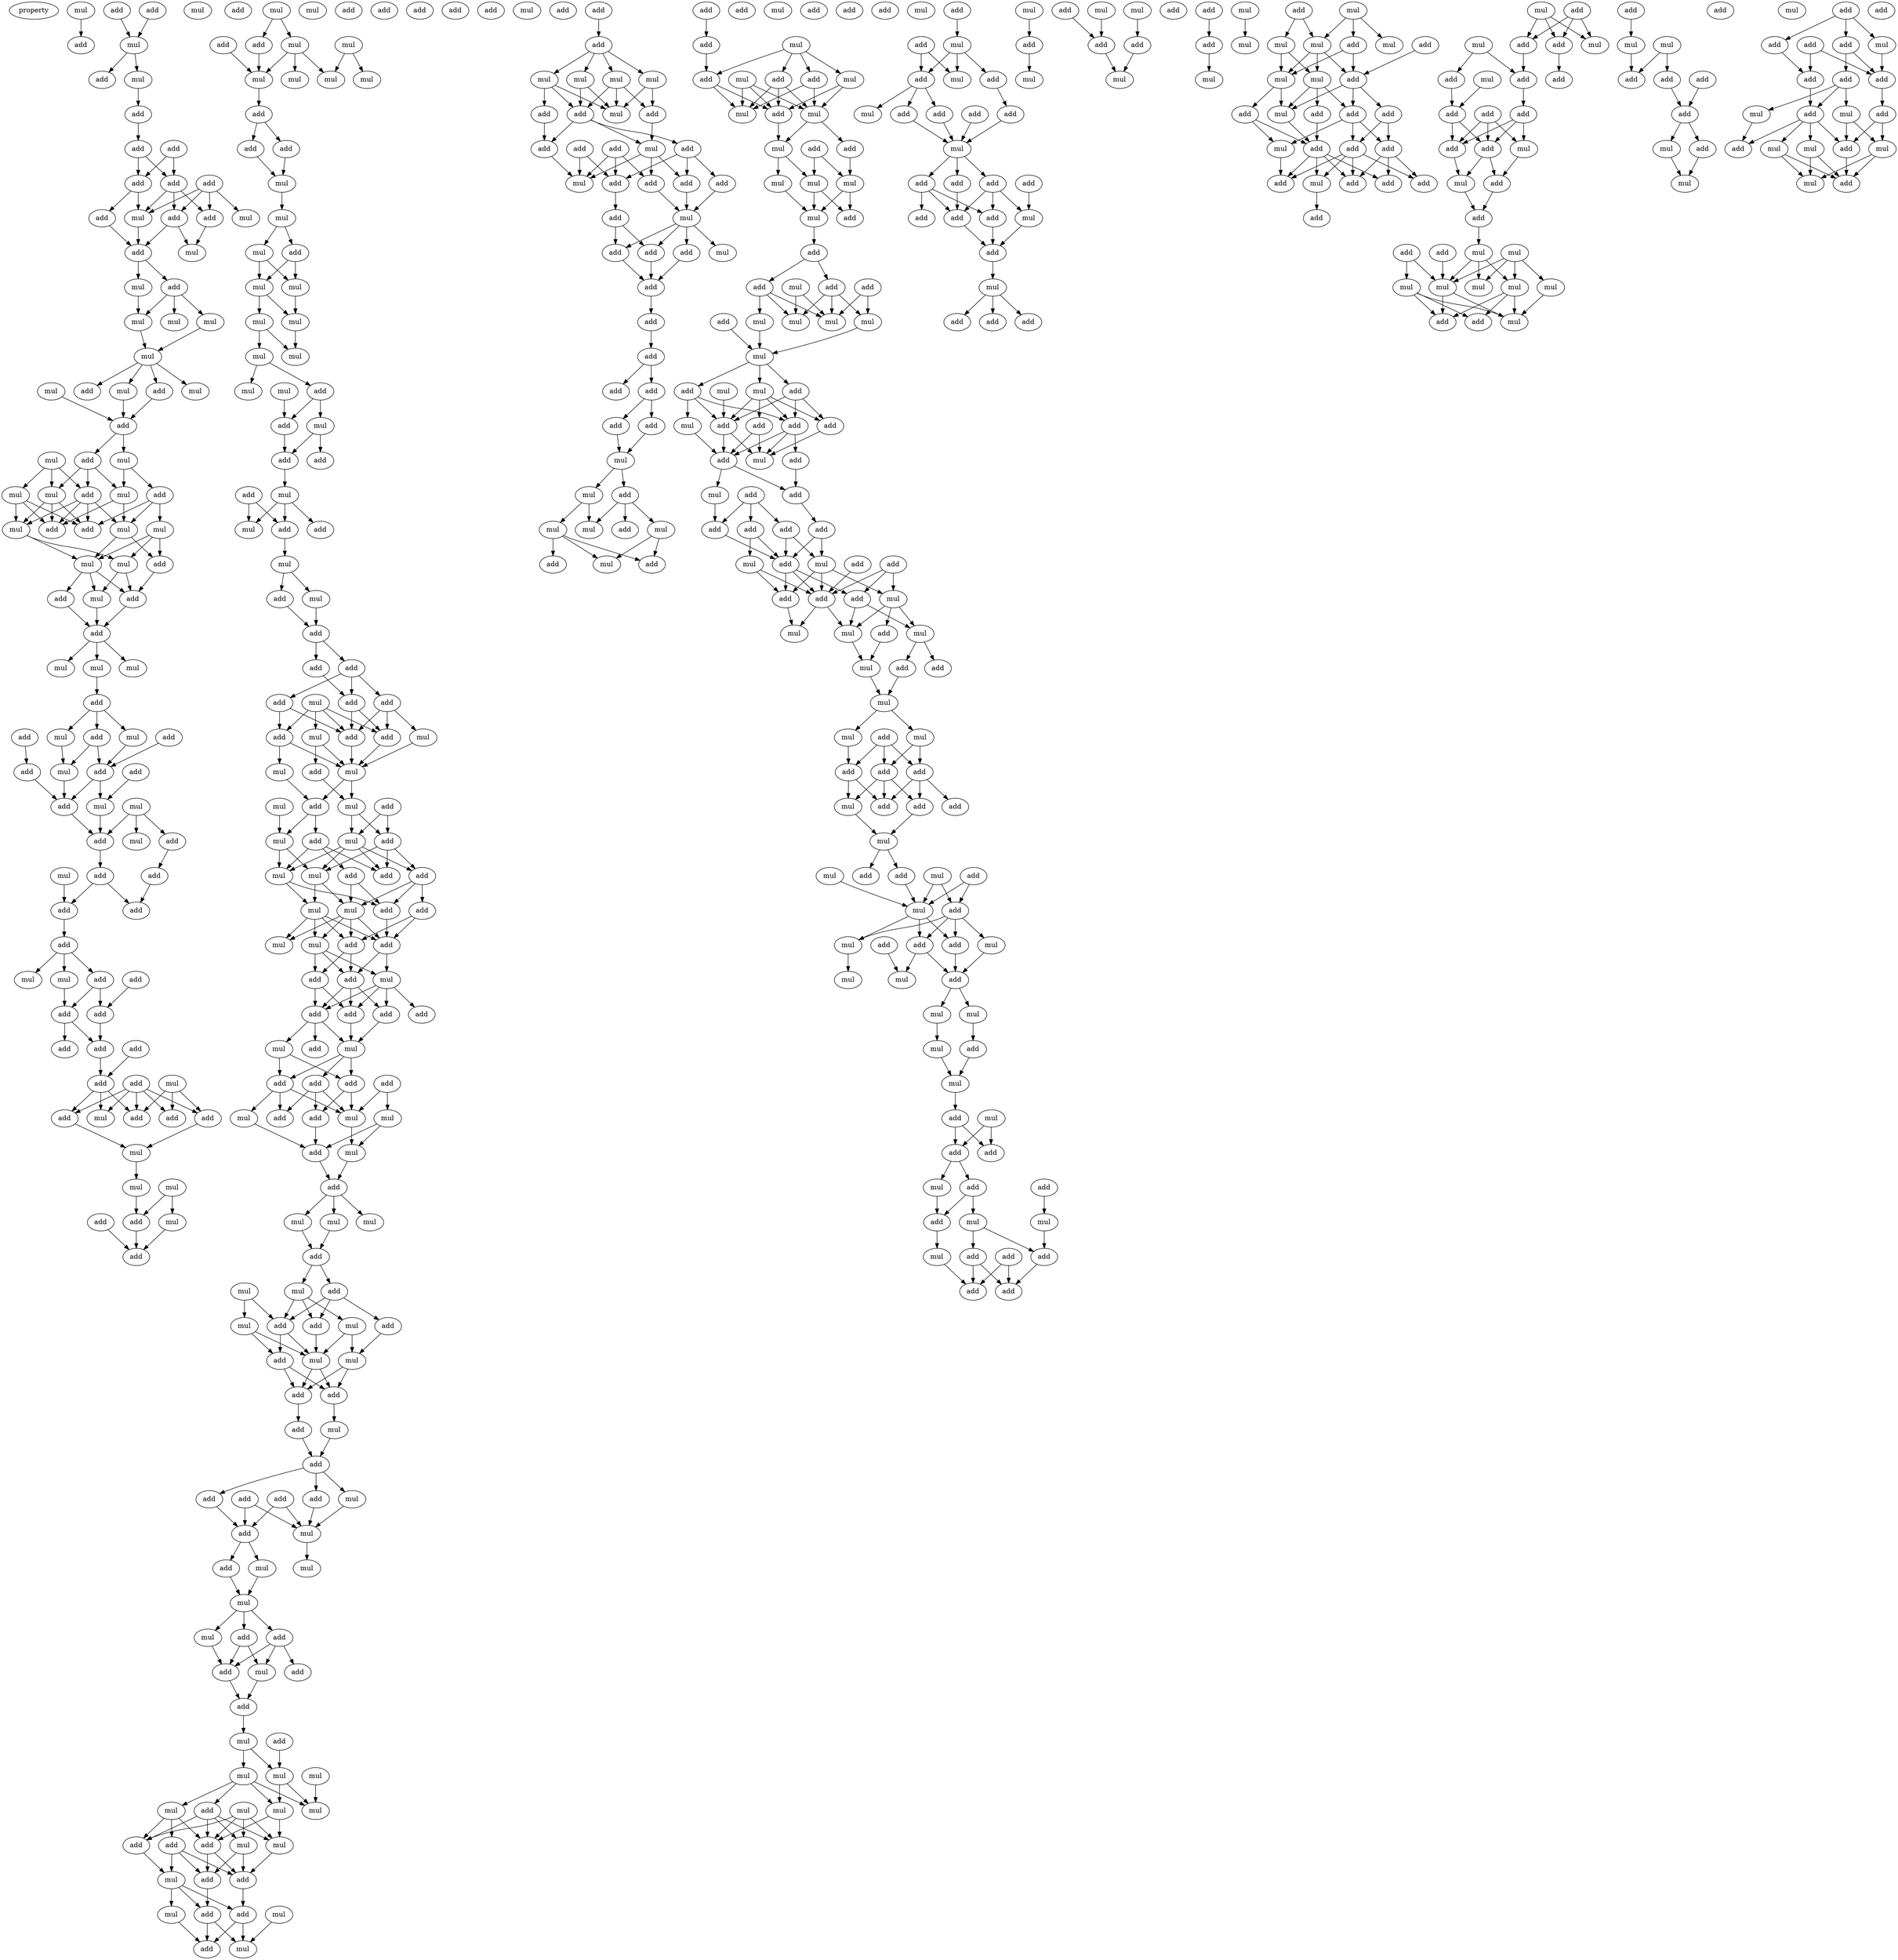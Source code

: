 digraph {
    node [fontcolor=black]
    property [mul=2,lf=1.7]
    0 [ label = mul ];
    1 [ label = add ];
    2 [ label = add ];
    3 [ label = add ];
    4 [ label = mul ];
    5 [ label = add ];
    6 [ label = mul ];
    7 [ label = add ];
    8 [ label = add ];
    9 [ label = add ];
    10 [ label = add ];
    11 [ label = add ];
    12 [ label = add ];
    13 [ label = add ];
    14 [ label = mul ];
    15 [ label = add ];
    16 [ label = add ];
    17 [ label = mul ];
    18 [ label = add ];
    19 [ label = mul ];
    20 [ label = add ];
    21 [ label = mul ];
    22 [ label = mul ];
    23 [ label = mul ];
    24 [ label = mul ];
    25 [ label = mul ];
    26 [ label = mul ];
    27 [ label = mul ];
    28 [ label = mul ];
    29 [ label = add ];
    30 [ label = add ];
    31 [ label = add ];
    32 [ label = mul ];
    33 [ label = mul ];
    34 [ label = add ];
    35 [ label = mul ];
    36 [ label = add ];
    37 [ label = mul ];
    38 [ label = add ];
    39 [ label = mul ];
    40 [ label = mul ];
    41 [ label = mul ];
    42 [ label = mul ];
    43 [ label = add ];
    44 [ label = add ];
    45 [ label = mul ];
    46 [ label = mul ];
    47 [ label = add ];
    48 [ label = add ];
    49 [ label = mul ];
    50 [ label = add ];
    51 [ label = add ];
    52 [ label = mul ];
    53 [ label = mul ];
    54 [ label = mul ];
    55 [ label = mul ];
    56 [ label = add ];
    57 [ label = mul ];
    58 [ label = add ];
    59 [ label = mul ];
    60 [ label = add ];
    61 [ label = add ];
    62 [ label = add ];
    63 [ label = add ];
    64 [ label = add ];
    65 [ label = mul ];
    66 [ label = mul ];
    67 [ label = mul ];
    68 [ label = add ];
    69 [ label = mul ];
    70 [ label = add ];
    71 [ label = add ];
    72 [ label = add ];
    73 [ label = mul ];
    74 [ label = add ];
    75 [ label = add ];
    76 [ label = add ];
    77 [ label = add ];
    78 [ label = add ];
    79 [ label = add ];
    80 [ label = mul ];
    81 [ label = mul ];
    82 [ label = add ];
    83 [ label = add ];
    84 [ label = add ];
    85 [ label = add ];
    86 [ label = add ];
    87 [ label = add ];
    88 [ label = add ];
    89 [ label = add ];
    90 [ label = mul ];
    91 [ label = mul ];
    92 [ label = add ];
    93 [ label = add ];
    94 [ label = add ];
    95 [ label = add ];
    96 [ label = mul ];
    97 [ label = mul ];
    98 [ label = mul ];
    99 [ label = add ];
    100 [ label = add ];
    101 [ label = mul ];
    102 [ label = add ];
    103 [ label = mul ];
    104 [ label = add ];
    105 [ label = add ];
    106 [ label = mul ];
    107 [ label = mul ];
    108 [ label = mul ];
    109 [ label = mul ];
    110 [ label = mul ];
    111 [ label = mul ];
    112 [ label = add ];
    113 [ label = add ];
    114 [ label = add ];
    115 [ label = mul ];
    116 [ label = add ];
    117 [ label = mul ];
    118 [ label = mul ];
    119 [ label = mul ];
    120 [ label = add ];
    121 [ label = add ];
    122 [ label = mul ];
    123 [ label = mul ];
    124 [ label = mul ];
    125 [ label = mul ];
    126 [ label = mul ];
    127 [ label = mul ];
    128 [ label = mul ];
    129 [ label = add ];
    130 [ label = mul ];
    131 [ label = mul ];
    132 [ label = add ];
    133 [ label = add ];
    134 [ label = add ];
    135 [ label = add ];
    136 [ label = mul ];
    137 [ label = add ];
    138 [ label = add ];
    139 [ label = mul ];
    140 [ label = add ];
    141 [ label = mul ];
    142 [ label = add ];
    143 [ label = add ];
    144 [ label = add ];
    145 [ label = mul ];
    146 [ label = add ];
    147 [ label = add ];
    148 [ label = add ];
    149 [ label = add ];
    150 [ label = add ];
    151 [ label = mul ];
    152 [ label = add ];
    153 [ label = mul ];
    154 [ label = mul ];
    155 [ label = add ];
    156 [ label = add ];
    157 [ label = add ];
    158 [ label = mul ];
    159 [ label = mul ];
    160 [ label = add ];
    161 [ label = mul ];
    162 [ label = mul ];
    163 [ label = add ];
    164 [ label = add ];
    165 [ label = mul ];
    166 [ label = mul ];
    167 [ label = add ];
    168 [ label = add ];
    169 [ label = add ];
    170 [ label = mul ];
    171 [ label = mul ];
    172 [ label = add ];
    173 [ label = add ];
    174 [ label = mul ];
    175 [ label = add ];
    176 [ label = mul ];
    177 [ label = add ];
    178 [ label = mul ];
    179 [ label = add ];
    180 [ label = add ];
    181 [ label = mul ];
    182 [ label = add ];
    183 [ label = mul ];
    184 [ label = add ];
    185 [ label = add ];
    186 [ label = add ];
    187 [ label = add ];
    188 [ label = add ];
    189 [ label = add ];
    190 [ label = mul ];
    191 [ label = mul ];
    192 [ label = add ];
    193 [ label = add ];
    194 [ label = add ];
    195 [ label = add ];
    196 [ label = mul ];
    197 [ label = add ];
    198 [ label = add ];
    199 [ label = mul ];
    200 [ label = mul ];
    201 [ label = add ];
    202 [ label = mul ];
    203 [ label = add ];
    204 [ label = mul ];
    205 [ label = mul ];
    206 [ label = mul ];
    207 [ label = mul ];
    208 [ label = add ];
    209 [ label = add ];
    210 [ label = mul ];
    211 [ label = add ];
    212 [ label = mul ];
    213 [ label = mul ];
    214 [ label = mul ];
    215 [ label = add ];
    216 [ label = add ];
    217 [ label = add ];
    218 [ label = mul ];
    219 [ label = add ];
    220 [ label = mul ];
    221 [ label = add ];
    222 [ label = add ];
    223 [ label = add ];
    224 [ label = mul ];
    225 [ label = add ];
    226 [ label = add ];
    227 [ label = add ];
    228 [ label = add ];
    229 [ label = add ];
    230 [ label = mul ];
    231 [ label = mul ];
    232 [ label = add ];
    233 [ label = add ];
    234 [ label = mul ];
    235 [ label = mul ];
    236 [ label = mul ];
    237 [ label = add ];
    238 [ label = mul ];
    239 [ label = add ];
    240 [ label = add ];
    241 [ label = add ];
    242 [ label = mul ];
    243 [ label = add ];
    244 [ label = add ];
    245 [ label = mul ];
    246 [ label = mul ];
    247 [ label = mul ];
    248 [ label = mul ];
    249 [ label = mul ];
    250 [ label = mul ];
    251 [ label = mul ];
    252 [ label = add ];
    253 [ label = mul ];
    254 [ label = add ];
    255 [ label = mul ];
    256 [ label = mul ];
    257 [ label = add ];
    258 [ label = add ];
    259 [ label = add ];
    260 [ label = add ];
    261 [ label = mul ];
    262 [ label = add ];
    263 [ label = mul ];
    264 [ label = mul ];
    265 [ label = add ];
    266 [ label = add ];
    267 [ label = mul ];
    268 [ label = add ];
    269 [ label = add ];
    270 [ label = mul ];
    271 [ label = mul ];
    272 [ label = mul ];
    273 [ label = mul ];
    274 [ label = mul ];
    275 [ label = add ];
    276 [ label = add ];
    277 [ label = add ];
    278 [ label = add ];
    279 [ label = mul ];
    280 [ label = add ];
    281 [ label = add ];
    282 [ label = add ];
    283 [ label = mul ];
    284 [ label = add ];
    285 [ label = add ];
    286 [ label = add ];
    287 [ label = add ];
    288 [ label = mul ];
    289 [ label = add ];
    290 [ label = add ];
    291 [ label = add ];
    292 [ label = mul ];
    293 [ label = add ];
    294 [ label = add ];
    295 [ label = add ];
    296 [ label = add ];
    297 [ label = add ];
    298 [ label = add ];
    299 [ label = add ];
    300 [ label = add ];
    301 [ label = mul ];
    302 [ label = mul ];
    303 [ label = add ];
    304 [ label = mul ];
    305 [ label = mul ];
    306 [ label = add ];
    307 [ label = mul ];
    308 [ label = add ];
    309 [ label = mul ];
    310 [ label = add ];
    311 [ label = add ];
    312 [ label = add ];
    313 [ label = mul ];
    314 [ label = add ];
    315 [ label = mul ];
    316 [ label = add ];
    317 [ label = add ];
    318 [ label = mul ];
    319 [ label = mul ];
    320 [ label = mul ];
    321 [ label = add ];
    322 [ label = add ];
    323 [ label = mul ];
    324 [ label = add ];
    325 [ label = add ];
    326 [ label = mul ];
    327 [ label = mul ];
    328 [ label = mul ];
    329 [ label = mul ];
    330 [ label = add ];
    331 [ label = mul ];
    332 [ label = add ];
    333 [ label = add ];
    334 [ label = add ];
    335 [ label = mul ];
    336 [ label = add ];
    337 [ label = mul ];
    338 [ label = add ];
    339 [ label = mul ];
    340 [ label = mul ];
    341 [ label = mul ];
    342 [ label = mul ];
    343 [ label = mul ];
    344 [ label = add ];
    345 [ label = add ];
    346 [ label = mul ];
    347 [ label = add ];
    348 [ label = mul ];
    349 [ label = add ];
    350 [ label = add ];
    351 [ label = add ];
    352 [ label = add ];
    353 [ label = mul ];
    354 [ label = add ];
    355 [ label = mul ];
    356 [ label = add ];
    357 [ label = add ];
    358 [ label = add ];
    359 [ label = add ];
    360 [ label = add ];
    361 [ label = add ];
    362 [ label = mul ];
    363 [ label = add ];
    364 [ label = add ];
    365 [ label = mul ];
    366 [ label = add ];
    367 [ label = add ];
    368 [ label = add ];
    369 [ label = add ];
    370 [ label = mul ];
    371 [ label = mul ];
    372 [ label = add ];
    373 [ label = mul ];
    374 [ label = mul ];
    375 [ label = add ];
    376 [ label = mul ];
    377 [ label = add ];
    378 [ label = mul ];
    379 [ label = mul ];
    380 [ label = mul ];
    381 [ label = add ];
    382 [ label = add ];
    383 [ label = add ];
    384 [ label = add ];
    385 [ label = add ];
    386 [ label = add ];
    387 [ label = add ];
    388 [ label = mul ];
    389 [ label = mul ];
    390 [ label = add ];
    391 [ label = add ];
    392 [ label = mul ];
    393 [ label = mul ];
    394 [ label = add ];
    395 [ label = add ];
    396 [ label = mul ];
    397 [ label = mul ];
    398 [ label = add ];
    399 [ label = add ];
    400 [ label = add ];
    401 [ label = mul ];
    402 [ label = add ];
    403 [ label = mul ];
    404 [ label = mul ];
    405 [ label = mul ];
    406 [ label = mul ];
    407 [ label = mul ];
    408 [ label = add ];
    409 [ label = add ];
    410 [ label = add ];
    411 [ label = mul ];
    412 [ label = mul ];
    413 [ label = add ];
    414 [ label = add ];
    415 [ label = add ];
    416 [ label = add ];
    417 [ label = add ];
    418 [ label = add ];
    419 [ label = mul ];
    420 [ label = mul ];
    421 [ label = mul ];
    422 [ label = add ];
    423 [ label = add ];
    424 [ label = mul ];
    425 [ label = add ];
    426 [ label = add ];
    427 [ label = mul ];
    428 [ label = add ];
    429 [ label = add ];
    430 [ label = add ];
    431 [ label = add ];
    432 [ label = mul ];
    433 [ label = add ];
    434 [ label = add ];
    435 [ label = mul ];
    436 [ label = add ];
    437 [ label = add ];
    438 [ label = mul ];
    439 [ label = add ];
    440 [ label = add ];
    441 [ label = mul ];
    442 [ label = add ];
    443 [ label = add ];
    444 [ label = add ];
    445 [ label = add ];
    446 [ label = add ];
    447 [ label = add ];
    448 [ label = mul ];
    449 [ label = add ];
    450 [ label = add ];
    451 [ label = mul ];
    452 [ label = add ];
    453 [ label = add ];
    454 [ label = add ];
    455 [ label = mul ];
    456 [ label = add ];
    457 [ label = add ];
    458 [ label = mul ];
    459 [ label = mul ];
    460 [ label = mul ];
    461 [ label = add ];
    462 [ label = add ];
    463 [ label = mul ];
    464 [ label = add ];
    465 [ label = add ];
    466 [ label = add ];
    467 [ label = mul ];
    468 [ label = mul ];
    469 [ label = mul ];
    470 [ label = add ];
    471 [ label = mul ];
    472 [ label = mul ];
    473 [ label = add ];
    474 [ label = mul ];
    475 [ label = add ];
    476 [ label = mul ];
    477 [ label = mul ];
    478 [ label = mul ];
    479 [ label = add ];
    480 [ label = add ];
    481 [ label = mul ];
    482 [ label = add ];
    483 [ label = add ];
    484 [ label = add ];
    485 [ label = mul ];
    486 [ label = add ];
    487 [ label = add ];
    488 [ label = add ];
    489 [ label = add ];
    490 [ label = add ];
    491 [ label = mul ];
    492 [ label = add ];
    493 [ label = add ];
    494 [ label = add ];
    495 [ label = mul ];
    496 [ label = add ];
    497 [ label = add ];
    498 [ label = mul ];
    499 [ label = add ];
    500 [ label = mul ];
    501 [ label = add ];
    502 [ label = add ];
    503 [ label = mul ];
    504 [ label = add ];
    505 [ label = add ];
    506 [ label = add ];
    507 [ label = add ];
    508 [ label = mul ];
    509 [ label = add ];
    510 [ label = add ];
    511 [ label = mul ];
    512 [ label = add ];
    513 [ label = add ];
    514 [ label = add ];
    515 [ label = mul ];
    516 [ label = mul ];
    517 [ label = add ];
    518 [ label = mul ];
    519 [ label = mul ];
    520 [ label = mul ];
    521 [ label = mul ];
    522 [ label = mul ];
    523 [ label = add ];
    524 [ label = mul ];
    525 [ label = add ];
    526 [ label = add ];
    527 [ label = mul ];
    528 [ label = mul ];
    529 [ label = add ];
    530 [ label = add ];
    531 [ label = add ];
    532 [ label = add ];
    533 [ label = mul ];
    534 [ label = add ];
    535 [ label = mul ];
    536 [ label = add ];
    537 [ label = mul ];
    538 [ label = add ];
    539 [ label = add ];
    540 [ label = add ];
    541 [ label = mul ];
    542 [ label = add ];
    543 [ label = add ];
    544 [ label = add ];
    545 [ label = add ];
    546 [ label = add ];
    547 [ label = mul ];
    548 [ label = add ];
    549 [ label = mul ];
    550 [ label = add ];
    551 [ label = add ];
    552 [ label = mul ];
    553 [ label = mul ];
    554 [ label = mul ];
    555 [ label = add ];
    556 [ label = mul ];
    557 [ label = add ];
    0 -> 3 [ name = 0 ];
    1 -> 4 [ name = 1 ];
    2 -> 4 [ name = 2 ];
    4 -> 5 [ name = 3 ];
    4 -> 6 [ name = 4 ];
    6 -> 7 [ name = 5 ];
    7 -> 8 [ name = 6 ];
    8 -> 10 [ name = 7 ];
    8 -> 11 [ name = 8 ];
    9 -> 10 [ name = 9 ];
    9 -> 11 [ name = 10 ];
    10 -> 14 [ name = 11 ];
    10 -> 15 [ name = 12 ];
    11 -> 13 [ name = 13 ];
    11 -> 14 [ name = 14 ];
    11 -> 16 [ name = 15 ];
    12 -> 13 [ name = 16 ];
    12 -> 14 [ name = 17 ];
    12 -> 16 [ name = 18 ];
    12 -> 17 [ name = 19 ];
    13 -> 18 [ name = 20 ];
    13 -> 19 [ name = 21 ];
    14 -> 18 [ name = 22 ];
    15 -> 18 [ name = 23 ];
    16 -> 19 [ name = 24 ];
    18 -> 20 [ name = 25 ];
    18 -> 21 [ name = 26 ];
    20 -> 22 [ name = 27 ];
    20 -> 23 [ name = 28 ];
    20 -> 24 [ name = 29 ];
    21 -> 22 [ name = 30 ];
    22 -> 25 [ name = 31 ];
    23 -> 25 [ name = 32 ];
    25 -> 27 [ name = 33 ];
    25 -> 28 [ name = 34 ];
    25 -> 29 [ name = 35 ];
    25 -> 30 [ name = 36 ];
    26 -> 31 [ name = 37 ];
    27 -> 31 [ name = 38 ];
    30 -> 31 [ name = 39 ];
    31 -> 33 [ name = 40 ];
    31 -> 34 [ name = 41 ];
    32 -> 37 [ name = 42 ];
    32 -> 38 [ name = 43 ];
    32 -> 39 [ name = 44 ];
    33 -> 35 [ name = 45 ];
    33 -> 36 [ name = 46 ];
    34 -> 35 [ name = 47 ];
    34 -> 37 [ name = 48 ];
    34 -> 38 [ name = 49 ];
    35 -> 40 [ name = 50 ];
    35 -> 43 [ name = 51 ];
    36 -> 40 [ name = 52 ];
    36 -> 42 [ name = 53 ];
    36 -> 44 [ name = 54 ];
    37 -> 41 [ name = 55 ];
    37 -> 43 [ name = 56 ];
    37 -> 44 [ name = 57 ];
    38 -> 40 [ name = 58 ];
    38 -> 41 [ name = 59 ];
    38 -> 43 [ name = 60 ];
    38 -> 44 [ name = 61 ];
    39 -> 41 [ name = 62 ];
    39 -> 43 [ name = 63 ];
    39 -> 44 [ name = 64 ];
    40 -> 46 [ name = 65 ];
    40 -> 47 [ name = 66 ];
    41 -> 45 [ name = 67 ];
    41 -> 46 [ name = 68 ];
    42 -> 45 [ name = 69 ];
    42 -> 46 [ name = 70 ];
    42 -> 47 [ name = 71 ];
    45 -> 48 [ name = 72 ];
    45 -> 49 [ name = 73 ];
    46 -> 48 [ name = 74 ];
    46 -> 49 [ name = 75 ];
    46 -> 50 [ name = 76 ];
    47 -> 48 [ name = 77 ];
    48 -> 51 [ name = 78 ];
    49 -> 51 [ name = 79 ];
    50 -> 51 [ name = 80 ];
    51 -> 52 [ name = 81 ];
    51 -> 54 [ name = 82 ];
    51 -> 55 [ name = 83 ];
    54 -> 56 [ name = 84 ];
    56 -> 57 [ name = 85 ];
    56 -> 59 [ name = 86 ];
    56 -> 60 [ name = 87 ];
    57 -> 65 [ name = 88 ];
    58 -> 64 [ name = 89 ];
    59 -> 64 [ name = 90 ];
    60 -> 64 [ name = 91 ];
    60 -> 65 [ name = 92 ];
    61 -> 63 [ name = 93 ];
    62 -> 67 [ name = 94 ];
    63 -> 68 [ name = 95 ];
    64 -> 67 [ name = 96 ];
    64 -> 68 [ name = 97 ];
    65 -> 68 [ name = 98 ];
    66 -> 69 [ name = 99 ];
    66 -> 70 [ name = 100 ];
    66 -> 71 [ name = 101 ];
    67 -> 70 [ name = 102 ];
    68 -> 70 [ name = 103 ];
    70 -> 72 [ name = 104 ];
    71 -> 74 [ name = 105 ];
    72 -> 75 [ name = 106 ];
    72 -> 76 [ name = 107 ];
    73 -> 75 [ name = 108 ];
    74 -> 76 [ name = 109 ];
    75 -> 78 [ name = 110 ];
    78 -> 80 [ name = 111 ];
    78 -> 81 [ name = 112 ];
    78 -> 82 [ name = 113 ];
    79 -> 84 [ name = 114 ];
    81 -> 83 [ name = 115 ];
    82 -> 83 [ name = 116 ];
    82 -> 84 [ name = 117 ];
    83 -> 85 [ name = 118 ];
    83 -> 87 [ name = 119 ];
    84 -> 87 [ name = 120 ];
    86 -> 88 [ name = 121 ];
    87 -> 88 [ name = 122 ];
    88 -> 91 [ name = 123 ];
    88 -> 92 [ name = 124 ];
    88 -> 94 [ name = 125 ];
    89 -> 91 [ name = 126 ];
    89 -> 92 [ name = 127 ];
    89 -> 93 [ name = 128 ];
    89 -> 94 [ name = 129 ];
    89 -> 95 [ name = 130 ];
    90 -> 93 [ name = 131 ];
    90 -> 94 [ name = 132 ];
    90 -> 95 [ name = 133 ];
    92 -> 96 [ name = 134 ];
    95 -> 96 [ name = 135 ];
    96 -> 98 [ name = 136 ];
    97 -> 100 [ name = 137 ];
    97 -> 101 [ name = 138 ];
    98 -> 100 [ name = 139 ];
    99 -> 102 [ name = 140 ];
    100 -> 102 [ name = 141 ];
    101 -> 102 [ name = 142 ];
    103 -> 105 [ name = 143 ];
    103 -> 107 [ name = 144 ];
    104 -> 109 [ name = 145 ];
    105 -> 109 [ name = 146 ];
    106 -> 110 [ name = 147 ];
    106 -> 111 [ name = 148 ];
    107 -> 108 [ name = 149 ];
    107 -> 109 [ name = 150 ];
    107 -> 111 [ name = 151 ];
    109 -> 112 [ name = 152 ];
    112 -> 113 [ name = 153 ];
    112 -> 114 [ name = 154 ];
    113 -> 117 [ name = 155 ];
    114 -> 117 [ name = 156 ];
    117 -> 118 [ name = 157 ];
    118 -> 119 [ name = 158 ];
    118 -> 120 [ name = 159 ];
    119 -> 122 [ name = 160 ];
    119 -> 123 [ name = 161 ];
    120 -> 122 [ name = 162 ];
    120 -> 123 [ name = 163 ];
    122 -> 125 [ name = 164 ];
    123 -> 124 [ name = 165 ];
    123 -> 125 [ name = 166 ];
    124 -> 126 [ name = 167 ];
    124 -> 127 [ name = 168 ];
    125 -> 127 [ name = 169 ];
    126 -> 129 [ name = 170 ];
    126 -> 130 [ name = 171 ];
    128 -> 132 [ name = 172 ];
    129 -> 131 [ name = 173 ];
    129 -> 132 [ name = 174 ];
    131 -> 133 [ name = 175 ];
    131 -> 134 [ name = 176 ];
    132 -> 134 [ name = 177 ];
    134 -> 136 [ name = 178 ];
    135 -> 137 [ name = 179 ];
    135 -> 139 [ name = 180 ];
    136 -> 137 [ name = 181 ];
    136 -> 139 [ name = 182 ];
    136 -> 140 [ name = 183 ];
    137 -> 141 [ name = 184 ];
    141 -> 142 [ name = 185 ];
    141 -> 145 [ name = 186 ];
    142 -> 146 [ name = 187 ];
    145 -> 146 [ name = 188 ];
    146 -> 147 [ name = 189 ];
    146 -> 148 [ name = 190 ];
    147 -> 149 [ name = 191 ];
    147 -> 150 [ name = 192 ];
    147 -> 152 [ name = 193 ];
    148 -> 150 [ name = 194 ];
    149 -> 153 [ name = 195 ];
    149 -> 155 [ name = 196 ];
    149 -> 156 [ name = 197 ];
    150 -> 155 [ name = 198 ];
    150 -> 156 [ name = 199 ];
    151 -> 154 [ name = 200 ];
    151 -> 155 [ name = 201 ];
    151 -> 156 [ name = 202 ];
    151 -> 157 [ name = 203 ];
    152 -> 155 [ name = 204 ];
    152 -> 157 [ name = 205 ];
    153 -> 158 [ name = 206 ];
    154 -> 158 [ name = 207 ];
    154 -> 160 [ name = 208 ];
    155 -> 158 [ name = 209 ];
    156 -> 158 [ name = 210 ];
    157 -> 158 [ name = 211 ];
    157 -> 159 [ name = 212 ];
    158 -> 161 [ name = 213 ];
    158 -> 163 [ name = 214 ];
    159 -> 163 [ name = 215 ];
    160 -> 161 [ name = 216 ];
    161 -> 166 [ name = 217 ];
    161 -> 168 [ name = 218 ];
    162 -> 165 [ name = 219 ];
    163 -> 165 [ name = 220 ];
    163 -> 167 [ name = 221 ];
    164 -> 166 [ name = 222 ];
    164 -> 168 [ name = 223 ];
    165 -> 170 [ name = 224 ];
    165 -> 171 [ name = 225 ];
    166 -> 170 [ name = 226 ];
    166 -> 171 [ name = 227 ];
    166 -> 172 [ name = 228 ];
    166 -> 173 [ name = 229 ];
    167 -> 169 [ name = 230 ];
    167 -> 171 [ name = 231 ];
    167 -> 173 [ name = 232 ];
    168 -> 170 [ name = 233 ];
    168 -> 172 [ name = 234 ];
    168 -> 173 [ name = 235 ];
    169 -> 176 [ name = 236 ];
    169 -> 177 [ name = 237 ];
    170 -> 174 [ name = 238 ];
    170 -> 176 [ name = 239 ];
    171 -> 174 [ name = 240 ];
    171 -> 177 [ name = 241 ];
    172 -> 175 [ name = 242 ];
    172 -> 176 [ name = 243 ];
    172 -> 177 [ name = 244 ];
    174 -> 178 [ name = 245 ];
    174 -> 179 [ name = 246 ];
    174 -> 180 [ name = 247 ];
    174 -> 181 [ name = 248 ];
    175 -> 179 [ name = 249 ];
    175 -> 180 [ name = 250 ];
    176 -> 178 [ name = 251 ];
    176 -> 179 [ name = 252 ];
    176 -> 180 [ name = 253 ];
    176 -> 181 [ name = 254 ];
    177 -> 179 [ name = 255 ];
    179 -> 183 [ name = 256 ];
    179 -> 184 [ name = 257 ];
    180 -> 182 [ name = 258 ];
    180 -> 184 [ name = 259 ];
    181 -> 182 [ name = 260 ];
    181 -> 183 [ name = 261 ];
    181 -> 184 [ name = 262 ];
    182 -> 185 [ name = 263 ];
    182 -> 188 [ name = 264 ];
    183 -> 185 [ name = 265 ];
    183 -> 186 [ name = 266 ];
    183 -> 187 [ name = 267 ];
    183 -> 188 [ name = 268 ];
    184 -> 185 [ name = 269 ];
    184 -> 187 [ name = 270 ];
    184 -> 188 [ name = 271 ];
    185 -> 191 [ name = 272 ];
    187 -> 191 [ name = 273 ];
    188 -> 189 [ name = 274 ];
    188 -> 190 [ name = 275 ];
    188 -> 191 [ name = 276 ];
    190 -> 192 [ name = 277 ];
    190 -> 193 [ name = 278 ];
    191 -> 192 [ name = 279 ];
    191 -> 193 [ name = 280 ];
    191 -> 195 [ name = 281 ];
    192 -> 196 [ name = 282 ];
    192 -> 198 [ name = 283 ];
    193 -> 196 [ name = 284 ];
    193 -> 197 [ name = 285 ];
    193 -> 199 [ name = 286 ];
    194 -> 196 [ name = 287 ];
    194 -> 200 [ name = 288 ];
    195 -> 196 [ name = 289 ];
    195 -> 197 [ name = 290 ];
    195 -> 198 [ name = 291 ];
    196 -> 202 [ name = 292 ];
    198 -> 201 [ name = 293 ];
    199 -> 201 [ name = 294 ];
    200 -> 201 [ name = 295 ];
    200 -> 202 [ name = 296 ];
    201 -> 203 [ name = 297 ];
    202 -> 203 [ name = 298 ];
    203 -> 204 [ name = 299 ];
    203 -> 206 [ name = 300 ];
    203 -> 207 [ name = 301 ];
    204 -> 209 [ name = 302 ];
    207 -> 209 [ name = 303 ];
    209 -> 210 [ name = 304 ];
    209 -> 211 [ name = 305 ];
    210 -> 213 [ name = 306 ];
    210 -> 216 [ name = 307 ];
    210 -> 217 [ name = 308 ];
    211 -> 215 [ name = 309 ];
    211 -> 216 [ name = 310 ];
    211 -> 217 [ name = 311 ];
    212 -> 214 [ name = 312 ];
    212 -> 216 [ name = 313 ];
    213 -> 218 [ name = 314 ];
    213 -> 220 [ name = 315 ];
    214 -> 218 [ name = 316 ];
    214 -> 219 [ name = 317 ];
    215 -> 220 [ name = 318 ];
    216 -> 218 [ name = 319 ];
    216 -> 219 [ name = 320 ];
    217 -> 218 [ name = 321 ];
    218 -> 221 [ name = 322 ];
    218 -> 222 [ name = 323 ];
    219 -> 221 [ name = 324 ];
    219 -> 222 [ name = 325 ];
    220 -> 221 [ name = 326 ];
    220 -> 222 [ name = 327 ];
    221 -> 224 [ name = 328 ];
    222 -> 223 [ name = 329 ];
    223 -> 225 [ name = 330 ];
    224 -> 225 [ name = 331 ];
    225 -> 228 [ name = 332 ];
    225 -> 229 [ name = 333 ];
    225 -> 230 [ name = 334 ];
    226 -> 231 [ name = 335 ];
    226 -> 232 [ name = 336 ];
    227 -> 231 [ name = 337 ];
    227 -> 232 [ name = 338 ];
    228 -> 231 [ name = 339 ];
    229 -> 232 [ name = 340 ];
    230 -> 231 [ name = 341 ];
    231 -> 234 [ name = 342 ];
    232 -> 233 [ name = 343 ];
    232 -> 235 [ name = 344 ];
    233 -> 236 [ name = 345 ];
    235 -> 236 [ name = 346 ];
    236 -> 237 [ name = 347 ];
    236 -> 238 [ name = 348 ];
    236 -> 239 [ name = 349 ];
    237 -> 240 [ name = 350 ];
    237 -> 241 [ name = 351 ];
    237 -> 242 [ name = 352 ];
    238 -> 240 [ name = 353 ];
    239 -> 240 [ name = 354 ];
    239 -> 242 [ name = 355 ];
    240 -> 243 [ name = 356 ];
    242 -> 243 [ name = 357 ];
    243 -> 245 [ name = 358 ];
    244 -> 247 [ name = 359 ];
    245 -> 246 [ name = 360 ];
    245 -> 247 [ name = 361 ];
    246 -> 249 [ name = 362 ];
    246 -> 251 [ name = 363 ];
    246 -> 252 [ name = 364 ];
    246 -> 253 [ name = 365 ];
    247 -> 251 [ name = 366 ];
    247 -> 253 [ name = 367 ];
    248 -> 251 [ name = 368 ];
    249 -> 254 [ name = 369 ];
    249 -> 257 [ name = 370 ];
    249 -> 258 [ name = 371 ];
    250 -> 255 [ name = 372 ];
    250 -> 256 [ name = 373 ];
    250 -> 257 [ name = 374 ];
    250 -> 258 [ name = 375 ];
    252 -> 255 [ name = 376 ];
    252 -> 256 [ name = 377 ];
    252 -> 257 [ name = 378 ];
    252 -> 258 [ name = 379 ];
    253 -> 255 [ name = 380 ];
    253 -> 257 [ name = 381 ];
    254 -> 259 [ name = 382 ];
    254 -> 260 [ name = 383 ];
    254 -> 261 [ name = 384 ];
    255 -> 259 [ name = 385 ];
    256 -> 259 [ name = 386 ];
    256 -> 260 [ name = 387 ];
    257 -> 259 [ name = 388 ];
    257 -> 260 [ name = 389 ];
    258 -> 261 [ name = 390 ];
    259 -> 262 [ name = 391 ];
    260 -> 265 [ name = 392 ];
    261 -> 262 [ name = 393 ];
    261 -> 263 [ name = 394 ];
    261 -> 265 [ name = 395 ];
    262 -> 266 [ name = 396 ];
    262 -> 267 [ name = 397 ];
    263 -> 266 [ name = 398 ];
    264 -> 267 [ name = 399 ];
    265 -> 266 [ name = 400 ];
    265 -> 267 [ name = 401 ];
    268 -> 269 [ name = 402 ];
    269 -> 270 [ name = 403 ];
    269 -> 271 [ name = 404 ];
    269 -> 272 [ name = 405 ];
    269 -> 273 [ name = 406 ];
    270 -> 274 [ name = 407 ];
    270 -> 275 [ name = 408 ];
    271 -> 274 [ name = 409 ];
    271 -> 276 [ name = 410 ];
    272 -> 274 [ name = 411 ];
    272 -> 275 [ name = 412 ];
    272 -> 276 [ name = 413 ];
    273 -> 274 [ name = 414 ];
    273 -> 276 [ name = 415 ];
    273 -> 277 [ name = 416 ];
    275 -> 279 [ name = 417 ];
    276 -> 278 [ name = 418 ];
    276 -> 279 [ name = 419 ];
    276 -> 281 [ name = 420 ];
    277 -> 281 [ name = 421 ];
    278 -> 284 [ name = 422 ];
    278 -> 286 [ name = 423 ];
    278 -> 287 [ name = 424 ];
    279 -> 283 [ name = 425 ];
    279 -> 285 [ name = 426 ];
    279 -> 286 [ name = 427 ];
    280 -> 283 [ name = 428 ];
    280 -> 284 [ name = 429 ];
    281 -> 283 [ name = 430 ];
    282 -> 283 [ name = 431 ];
    282 -> 284 [ name = 432 ];
    282 -> 285 [ name = 433 ];
    284 -> 289 [ name = 434 ];
    285 -> 288 [ name = 435 ];
    286 -> 288 [ name = 436 ];
    287 -> 288 [ name = 437 ];
    288 -> 290 [ name = 438 ];
    288 -> 291 [ name = 439 ];
    288 -> 292 [ name = 440 ];
    288 -> 293 [ name = 441 ];
    289 -> 290 [ name = 442 ];
    289 -> 293 [ name = 443 ];
    290 -> 294 [ name = 444 ];
    291 -> 294 [ name = 445 ];
    293 -> 294 [ name = 446 ];
    294 -> 295 [ name = 447 ];
    295 -> 296 [ name = 448 ];
    296 -> 297 [ name = 449 ];
    296 -> 298 [ name = 450 ];
    298 -> 299 [ name = 451 ];
    298 -> 300 [ name = 452 ];
    299 -> 301 [ name = 453 ];
    300 -> 301 [ name = 454 ];
    301 -> 302 [ name = 455 ];
    301 -> 303 [ name = 456 ];
    302 -> 304 [ name = 457 ];
    302 -> 305 [ name = 458 ];
    303 -> 304 [ name = 459 ];
    303 -> 306 [ name = 460 ];
    303 -> 307 [ name = 461 ];
    305 -> 308 [ name = 462 ];
    305 -> 309 [ name = 463 ];
    305 -> 310 [ name = 464 ];
    307 -> 308 [ name = 465 ];
    307 -> 309 [ name = 466 ];
    311 -> 312 [ name = 467 ];
    312 -> 317 [ name = 468 ];
    313 -> 314 [ name = 469 ];
    313 -> 316 [ name = 470 ];
    313 -> 317 [ name = 471 ];
    313 -> 318 [ name = 472 ];
    314 -> 319 [ name = 473 ];
    314 -> 320 [ name = 474 ];
    314 -> 321 [ name = 475 ];
    315 -> 319 [ name = 476 ];
    315 -> 320 [ name = 477 ];
    315 -> 321 [ name = 478 ];
    316 -> 319 [ name = 479 ];
    316 -> 320 [ name = 480 ];
    317 -> 319 [ name = 481 ];
    317 -> 321 [ name = 482 ];
    318 -> 320 [ name = 483 ];
    318 -> 321 [ name = 484 ];
    320 -> 323 [ name = 485 ];
    320 -> 325 [ name = 486 ];
    321 -> 323 [ name = 487 ];
    323 -> 327 [ name = 488 ];
    323 -> 328 [ name = 489 ];
    324 -> 326 [ name = 490 ];
    324 -> 328 [ name = 491 ];
    325 -> 326 [ name = 492 ];
    326 -> 329 [ name = 493 ];
    326 -> 330 [ name = 494 ];
    327 -> 329 [ name = 495 ];
    328 -> 329 [ name = 496 ];
    328 -> 330 [ name = 497 ];
    329 -> 332 [ name = 498 ];
    332 -> 333 [ name = 499 ];
    332 -> 336 [ name = 500 ];
    333 -> 337 [ name = 501 ];
    333 -> 339 [ name = 502 ];
    333 -> 341 [ name = 503 ];
    334 -> 339 [ name = 504 ];
    334 -> 340 [ name = 505 ];
    335 -> 337 [ name = 506 ];
    335 -> 339 [ name = 507 ];
    336 -> 337 [ name = 508 ];
    336 -> 339 [ name = 509 ];
    336 -> 340 [ name = 510 ];
    338 -> 342 [ name = 511 ];
    340 -> 342 [ name = 512 ];
    341 -> 342 [ name = 513 ];
    342 -> 343 [ name = 514 ];
    342 -> 344 [ name = 515 ];
    342 -> 345 [ name = 516 ];
    343 -> 347 [ name = 517 ];
    343 -> 349 [ name = 518 ];
    343 -> 350 [ name = 519 ];
    343 -> 351 [ name = 520 ];
    344 -> 348 [ name = 521 ];
    344 -> 349 [ name = 522 ];
    344 -> 350 [ name = 523 ];
    345 -> 349 [ name = 524 ];
    345 -> 350 [ name = 525 ];
    345 -> 351 [ name = 526 ];
    346 -> 350 [ name = 527 ];
    347 -> 352 [ name = 528 ];
    347 -> 353 [ name = 529 ];
    348 -> 352 [ name = 530 ];
    349 -> 352 [ name = 531 ];
    349 -> 353 [ name = 532 ];
    349 -> 354 [ name = 533 ];
    350 -> 352 [ name = 534 ];
    350 -> 353 [ name = 535 ];
    351 -> 353 [ name = 536 ];
    352 -> 355 [ name = 537 ];
    352 -> 356 [ name = 538 ];
    354 -> 356 [ name = 539 ];
    355 -> 358 [ name = 540 ];
    356 -> 360 [ name = 541 ];
    357 -> 358 [ name = 542 ];
    357 -> 359 [ name = 543 ];
    357 -> 361 [ name = 544 ];
    358 -> 366 [ name = 545 ];
    359 -> 365 [ name = 546 ];
    359 -> 366 [ name = 547 ];
    360 -> 362 [ name = 548 ];
    360 -> 366 [ name = 549 ];
    361 -> 362 [ name = 550 ];
    361 -> 366 [ name = 551 ];
    362 -> 367 [ name = 552 ];
    362 -> 369 [ name = 553 ];
    362 -> 370 [ name = 554 ];
    363 -> 368 [ name = 555 ];
    363 -> 369 [ name = 556 ];
    363 -> 370 [ name = 557 ];
    364 -> 369 [ name = 558 ];
    365 -> 367 [ name = 559 ];
    365 -> 369 [ name = 560 ];
    366 -> 367 [ name = 561 ];
    366 -> 368 [ name = 562 ];
    366 -> 369 [ name = 563 ];
    367 -> 374 [ name = 564 ];
    368 -> 371 [ name = 565 ];
    368 -> 373 [ name = 566 ];
    369 -> 373 [ name = 567 ];
    369 -> 374 [ name = 568 ];
    370 -> 371 [ name = 569 ];
    370 -> 372 [ name = 570 ];
    370 -> 373 [ name = 571 ];
    371 -> 375 [ name = 572 ];
    371 -> 377 [ name = 573 ];
    372 -> 376 [ name = 574 ];
    373 -> 376 [ name = 575 ];
    376 -> 378 [ name = 576 ];
    377 -> 378 [ name = 577 ];
    378 -> 379 [ name = 578 ];
    378 -> 380 [ name = 579 ];
    379 -> 382 [ name = 580 ];
    379 -> 383 [ name = 581 ];
    380 -> 384 [ name = 582 ];
    381 -> 382 [ name = 583 ];
    381 -> 383 [ name = 584 ];
    381 -> 384 [ name = 585 ];
    382 -> 385 [ name = 586 ];
    382 -> 386 [ name = 587 ];
    382 -> 388 [ name = 588 ];
    383 -> 385 [ name = 589 ];
    383 -> 386 [ name = 590 ];
    383 -> 387 [ name = 591 ];
    384 -> 386 [ name = 592 ];
    384 -> 388 [ name = 593 ];
    385 -> 389 [ name = 594 ];
    388 -> 389 [ name = 595 ];
    389 -> 391 [ name = 596 ];
    389 -> 394 [ name = 597 ];
    390 -> 395 [ name = 598 ];
    390 -> 396 [ name = 599 ];
    392 -> 396 [ name = 600 ];
    393 -> 395 [ name = 601 ];
    393 -> 396 [ name = 602 ];
    394 -> 396 [ name = 603 ];
    395 -> 397 [ name = 604 ];
    395 -> 398 [ name = 605 ];
    395 -> 400 [ name = 606 ];
    395 -> 401 [ name = 607 ];
    396 -> 398 [ name = 608 ];
    396 -> 400 [ name = 609 ];
    396 -> 401 [ name = 610 ];
    397 -> 402 [ name = 611 ];
    398 -> 402 [ name = 612 ];
    399 -> 403 [ name = 613 ];
    400 -> 402 [ name = 614 ];
    400 -> 403 [ name = 615 ];
    401 -> 404 [ name = 616 ];
    402 -> 405 [ name = 617 ];
    402 -> 406 [ name = 618 ];
    405 -> 407 [ name = 619 ];
    406 -> 408 [ name = 620 ];
    407 -> 411 [ name = 621 ];
    408 -> 411 [ name = 622 ];
    411 -> 413 [ name = 623 ];
    412 -> 415 [ name = 624 ];
    412 -> 416 [ name = 625 ];
    413 -> 415 [ name = 626 ];
    413 -> 416 [ name = 627 ];
    415 -> 418 [ name = 628 ];
    415 -> 419 [ name = 629 ];
    417 -> 420 [ name = 630 ];
    418 -> 421 [ name = 631 ];
    418 -> 422 [ name = 632 ];
    419 -> 422 [ name = 633 ];
    420 -> 423 [ name = 634 ];
    421 -> 423 [ name = 635 ];
    421 -> 425 [ name = 636 ];
    422 -> 424 [ name = 637 ];
    423 -> 428 [ name = 638 ];
    424 -> 429 [ name = 639 ];
    425 -> 428 [ name = 640 ];
    425 -> 429 [ name = 641 ];
    426 -> 428 [ name = 642 ];
    426 -> 429 [ name = 643 ];
    430 -> 432 [ name = 644 ];
    431 -> 434 [ name = 645 ];
    431 -> 435 [ name = 646 ];
    432 -> 433 [ name = 647 ];
    432 -> 434 [ name = 648 ];
    432 -> 435 [ name = 649 ];
    433 -> 436 [ name = 650 ];
    434 -> 438 [ name = 651 ];
    434 -> 439 [ name = 652 ];
    434 -> 440 [ name = 653 ];
    436 -> 441 [ name = 654 ];
    437 -> 441 [ name = 655 ];
    439 -> 441 [ name = 656 ];
    440 -> 441 [ name = 657 ];
    441 -> 442 [ name = 658 ];
    441 -> 443 [ name = 659 ];
    441 -> 445 [ name = 660 ];
    442 -> 446 [ name = 661 ];
    443 -> 446 [ name = 662 ];
    443 -> 447 [ name = 663 ];
    443 -> 449 [ name = 664 ];
    444 -> 448 [ name = 665 ];
    445 -> 446 [ name = 666 ];
    445 -> 447 [ name = 667 ];
    445 -> 448 [ name = 668 ];
    446 -> 450 [ name = 669 ];
    447 -> 450 [ name = 670 ];
    448 -> 450 [ name = 671 ];
    450 -> 451 [ name = 672 ];
    451 -> 452 [ name = 673 ];
    451 -> 453 [ name = 674 ];
    451 -> 454 [ name = 675 ];
    455 -> 456 [ name = 676 ];
    456 -> 458 [ name = 677 ];
    457 -> 461 [ name = 678 ];
    459 -> 462 [ name = 679 ];
    460 -> 461 [ name = 680 ];
    461 -> 463 [ name = 681 ];
    462 -> 463 [ name = 682 ];
    465 -> 466 [ name = 683 ];
    466 -> 467 [ name = 684 ];
    468 -> 469 [ name = 685 ];
    470 -> 472 [ name = 686 ];
    470 -> 476 [ name = 687 ];
    471 -> 472 [ name = 688 ];
    471 -> 473 [ name = 689 ];
    471 -> 474 [ name = 690 ];
    472 -> 477 [ name = 691 ];
    472 -> 478 [ name = 692 ];
    472 -> 479 [ name = 693 ];
    473 -> 477 [ name = 694 ];
    473 -> 479 [ name = 695 ];
    475 -> 479 [ name = 696 ];
    476 -> 477 [ name = 697 ];
    476 -> 478 [ name = 698 ];
    477 -> 481 [ name = 699 ];
    477 -> 482 [ name = 700 ];
    478 -> 480 [ name = 701 ];
    478 -> 481 [ name = 702 ];
    478 -> 483 [ name = 703 ];
    479 -> 481 [ name = 704 ];
    479 -> 483 [ name = 705 ];
    479 -> 484 [ name = 706 ];
    480 -> 486 [ name = 707 ];
    481 -> 486 [ name = 708 ];
    482 -> 485 [ name = 709 ];
    482 -> 486 [ name = 710 ];
    483 -> 485 [ name = 711 ];
    483 -> 487 [ name = 712 ];
    483 -> 488 [ name = 713 ];
    484 -> 487 [ name = 714 ];
    484 -> 488 [ name = 715 ];
    485 -> 490 [ name = 716 ];
    486 -> 489 [ name = 717 ];
    486 -> 490 [ name = 718 ];
    486 -> 491 [ name = 719 ];
    486 -> 492 [ name = 720 ];
    487 -> 490 [ name = 721 ];
    487 -> 491 [ name = 722 ];
    487 -> 492 [ name = 723 ];
    487 -> 493 [ name = 724 ];
    488 -> 489 [ name = 725 ];
    488 -> 492 [ name = 726 ];
    488 -> 493 [ name = 727 ];
    491 -> 494 [ name = 728 ];
    495 -> 497 [ name = 729 ];
    495 -> 498 [ name = 730 ];
    495 -> 499 [ name = 731 ];
    496 -> 497 [ name = 732 ];
    496 -> 498 [ name = 733 ];
    496 -> 499 [ name = 734 ];
    497 -> 504 [ name = 735 ];
    499 -> 501 [ name = 736 ];
    500 -> 502 [ name = 737 ];
    500 -> 504 [ name = 738 ];
    502 -> 505 [ name = 739 ];
    503 -> 505 [ name = 740 ];
    504 -> 506 [ name = 741 ];
    505 -> 509 [ name = 742 ];
    505 -> 510 [ name = 743 ];
    506 -> 508 [ name = 744 ];
    506 -> 509 [ name = 745 ];
    506 -> 510 [ name = 746 ];
    507 -> 508 [ name = 747 ];
    507 -> 509 [ name = 748 ];
    507 -> 510 [ name = 749 ];
    508 -> 512 [ name = 750 ];
    509 -> 511 [ name = 751 ];
    510 -> 511 [ name = 752 ];
    510 -> 512 [ name = 753 ];
    511 -> 513 [ name = 754 ];
    512 -> 513 [ name = 755 ];
    513 -> 516 [ name = 756 ];
    514 -> 519 [ name = 757 ];
    514 -> 520 [ name = 758 ];
    515 -> 518 [ name = 759 ];
    515 -> 520 [ name = 760 ];
    515 -> 521 [ name = 761 ];
    515 -> 522 [ name = 762 ];
    516 -> 518 [ name = 763 ];
    516 -> 520 [ name = 764 ];
    516 -> 521 [ name = 765 ];
    517 -> 520 [ name = 766 ];
    519 -> 523 [ name = 767 ];
    519 -> 524 [ name = 768 ];
    519 -> 525 [ name = 769 ];
    520 -> 524 [ name = 770 ];
    520 -> 525 [ name = 771 ];
    521 -> 523 [ name = 772 ];
    521 -> 524 [ name = 773 ];
    521 -> 525 [ name = 774 ];
    522 -> 524 [ name = 775 ];
    526 -> 528 [ name = 776 ];
    527 -> 530 [ name = 777 ];
    527 -> 531 [ name = 778 ];
    528 -> 530 [ name = 779 ];
    529 -> 532 [ name = 780 ];
    531 -> 532 [ name = 781 ];
    532 -> 533 [ name = 782 ];
    532 -> 534 [ name = 783 ];
    533 -> 535 [ name = 784 ];
    534 -> 535 [ name = 785 ];
    538 -> 540 [ name = 786 ];
    538 -> 541 [ name = 787 ];
    538 -> 543 [ name = 788 ];
    539 -> 544 [ name = 789 ];
    539 -> 545 [ name = 790 ];
    540 -> 545 [ name = 791 ];
    541 -> 544 [ name = 792 ];
    543 -> 544 [ name = 793 ];
    543 -> 546 [ name = 794 ];
    544 -> 548 [ name = 795 ];
    545 -> 550 [ name = 796 ];
    546 -> 547 [ name = 797 ];
    546 -> 549 [ name = 798 ];
    546 -> 550 [ name = 799 ];
    547 -> 552 [ name = 800 ];
    547 -> 555 [ name = 801 ];
    548 -> 552 [ name = 802 ];
    548 -> 555 [ name = 803 ];
    549 -> 551 [ name = 804 ];
    550 -> 551 [ name = 805 ];
    550 -> 553 [ name = 806 ];
    550 -> 554 [ name = 807 ];
    550 -> 555 [ name = 808 ];
    552 -> 556 [ name = 809 ];
    552 -> 557 [ name = 810 ];
    553 -> 556 [ name = 811 ];
    553 -> 557 [ name = 812 ];
    554 -> 556 [ name = 813 ];
    554 -> 557 [ name = 814 ];
    555 -> 557 [ name = 815 ];
}
